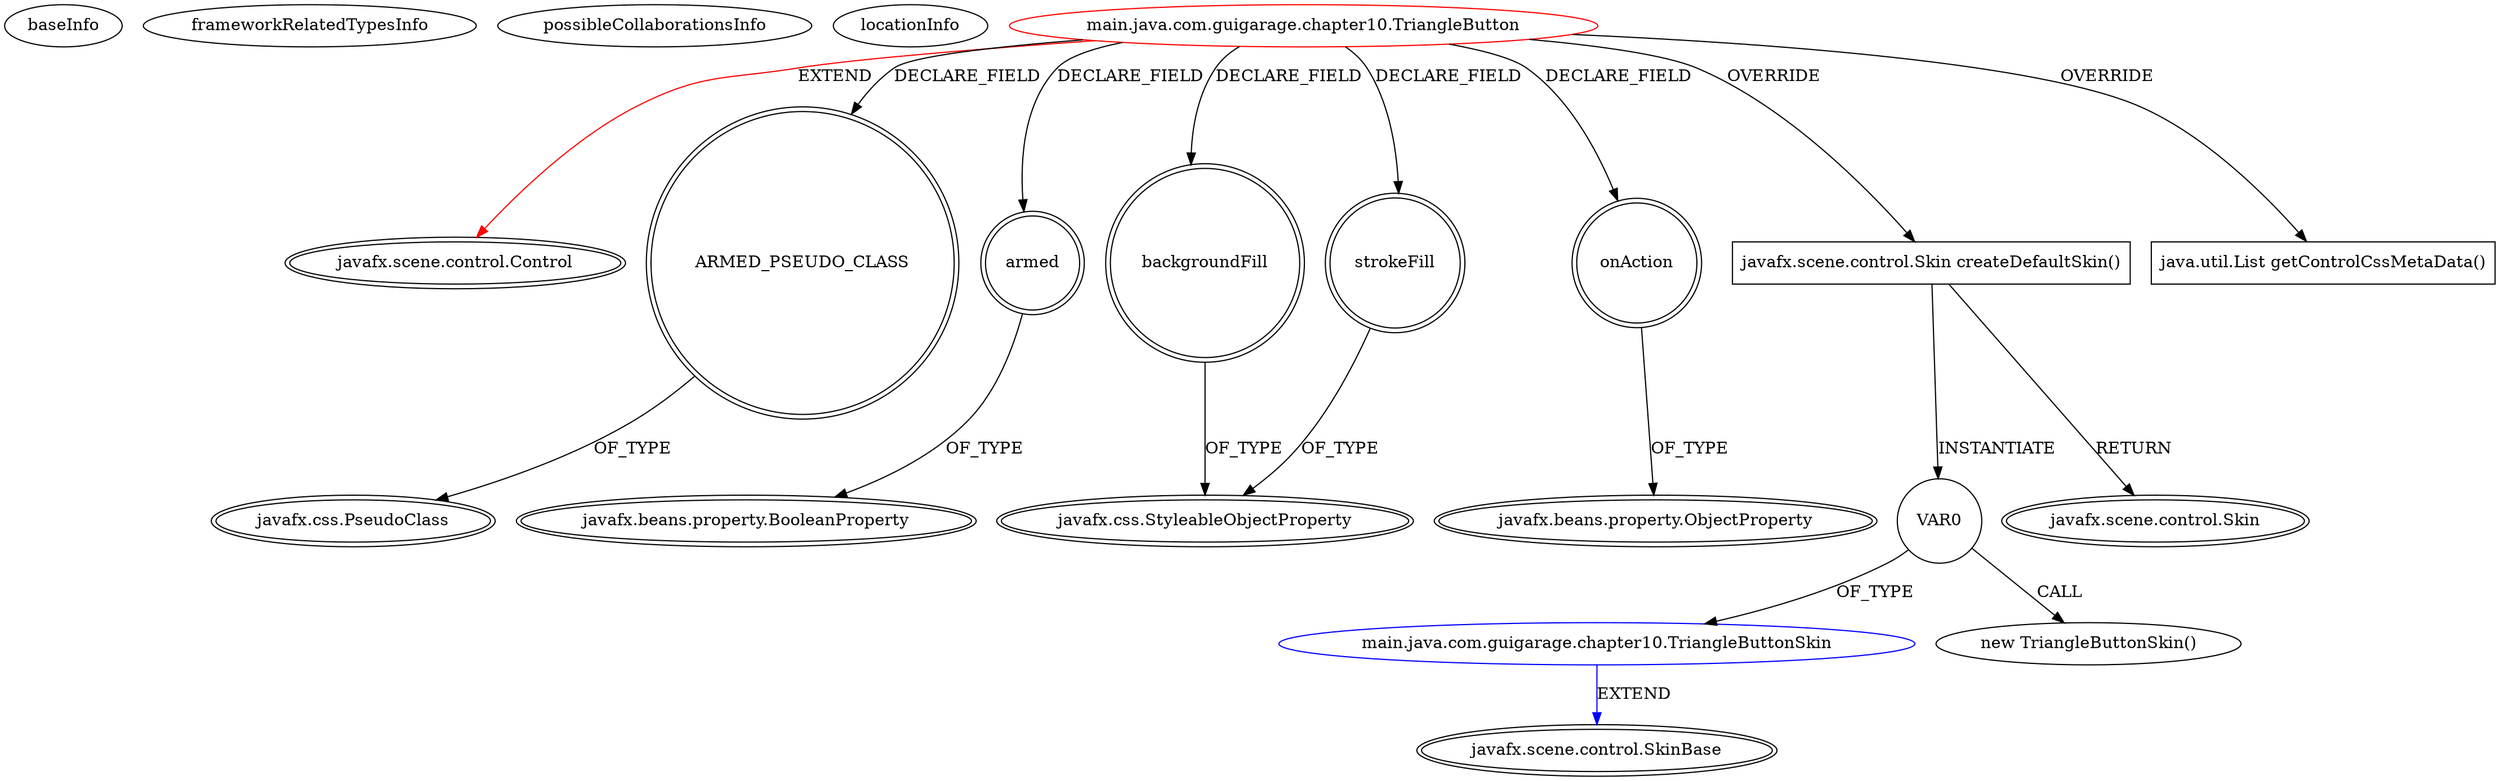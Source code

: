 digraph {
baseInfo[graphId=2842,category="extension_graph",isAnonymous=false,possibleRelation=true]
frameworkRelatedTypesInfo[0="javafx.scene.control.Control"]
possibleCollaborationsInfo[0="2842~OVERRIDING_METHOD_DECLARATION-INSTANTIATION-~javafx.scene.control.Control ~javafx.scene.control.SkinBase ~false~false"]
locationInfo[projectName="guigarage-mastering-javafx-controls",filePath="/guigarage-mastering-javafx-controls/mastering-javafx-controls-master/src/main/java/com/guigarage/chapter10/TriangleButton.java",contextSignature="TriangleButton",graphId="2842"]
0[label="main.java.com.guigarage.chapter10.TriangleButton",vertexType="ROOT_CLIENT_CLASS_DECLARATION",isFrameworkType=false,color=red]
1[label="javafx.scene.control.Control",vertexType="FRAMEWORK_CLASS_TYPE",isFrameworkType=true,peripheries=2]
2[label="ARMED_PSEUDO_CLASS",vertexType="FIELD_DECLARATION",isFrameworkType=true,peripheries=2,shape=circle]
3[label="javafx.css.PseudoClass",vertexType="FRAMEWORK_CLASS_TYPE",isFrameworkType=true,peripheries=2]
4[label="armed",vertexType="FIELD_DECLARATION",isFrameworkType=true,peripheries=2,shape=circle]
5[label="javafx.beans.property.BooleanProperty",vertexType="FRAMEWORK_CLASS_TYPE",isFrameworkType=true,peripheries=2]
6[label="backgroundFill",vertexType="FIELD_DECLARATION",isFrameworkType=true,peripheries=2,shape=circle]
7[label="javafx.css.StyleableObjectProperty",vertexType="FRAMEWORK_CLASS_TYPE",isFrameworkType=true,peripheries=2]
8[label="onAction",vertexType="FIELD_DECLARATION",isFrameworkType=true,peripheries=2,shape=circle]
9[label="javafx.beans.property.ObjectProperty",vertexType="FRAMEWORK_CLASS_TYPE",isFrameworkType=true,peripheries=2]
10[label="strokeFill",vertexType="FIELD_DECLARATION",isFrameworkType=true,peripheries=2,shape=circle]
12[label="javafx.scene.control.Skin createDefaultSkin()",vertexType="OVERRIDING_METHOD_DECLARATION",isFrameworkType=false,shape=box]
13[label="javafx.scene.control.Skin",vertexType="FRAMEWORK_INTERFACE_TYPE",isFrameworkType=true,peripheries=2]
15[label="VAR0",vertexType="VARIABLE_EXPRESION",isFrameworkType=false,shape=circle]
16[label="main.java.com.guigarage.chapter10.TriangleButtonSkin",vertexType="REFERENCE_CLIENT_CLASS_DECLARATION",isFrameworkType=false,color=blue]
17[label="javafx.scene.control.SkinBase",vertexType="FRAMEWORK_CLASS_TYPE",isFrameworkType=true,peripheries=2]
14[label="new TriangleButtonSkin()",vertexType="CONSTRUCTOR_CALL",isFrameworkType=false]
18[label="java.util.List getControlCssMetaData()",vertexType="OVERRIDING_METHOD_DECLARATION",isFrameworkType=false,shape=box]
0->1[label="EXTEND",color=red]
0->2[label="DECLARE_FIELD"]
2->3[label="OF_TYPE"]
0->4[label="DECLARE_FIELD"]
4->5[label="OF_TYPE"]
0->6[label="DECLARE_FIELD"]
6->7[label="OF_TYPE"]
0->8[label="DECLARE_FIELD"]
8->9[label="OF_TYPE"]
0->10[label="DECLARE_FIELD"]
10->7[label="OF_TYPE"]
0->12[label="OVERRIDE"]
12->13[label="RETURN"]
12->15[label="INSTANTIATE"]
16->17[label="EXTEND",color=blue]
15->16[label="OF_TYPE"]
15->14[label="CALL"]
0->18[label="OVERRIDE"]
}
